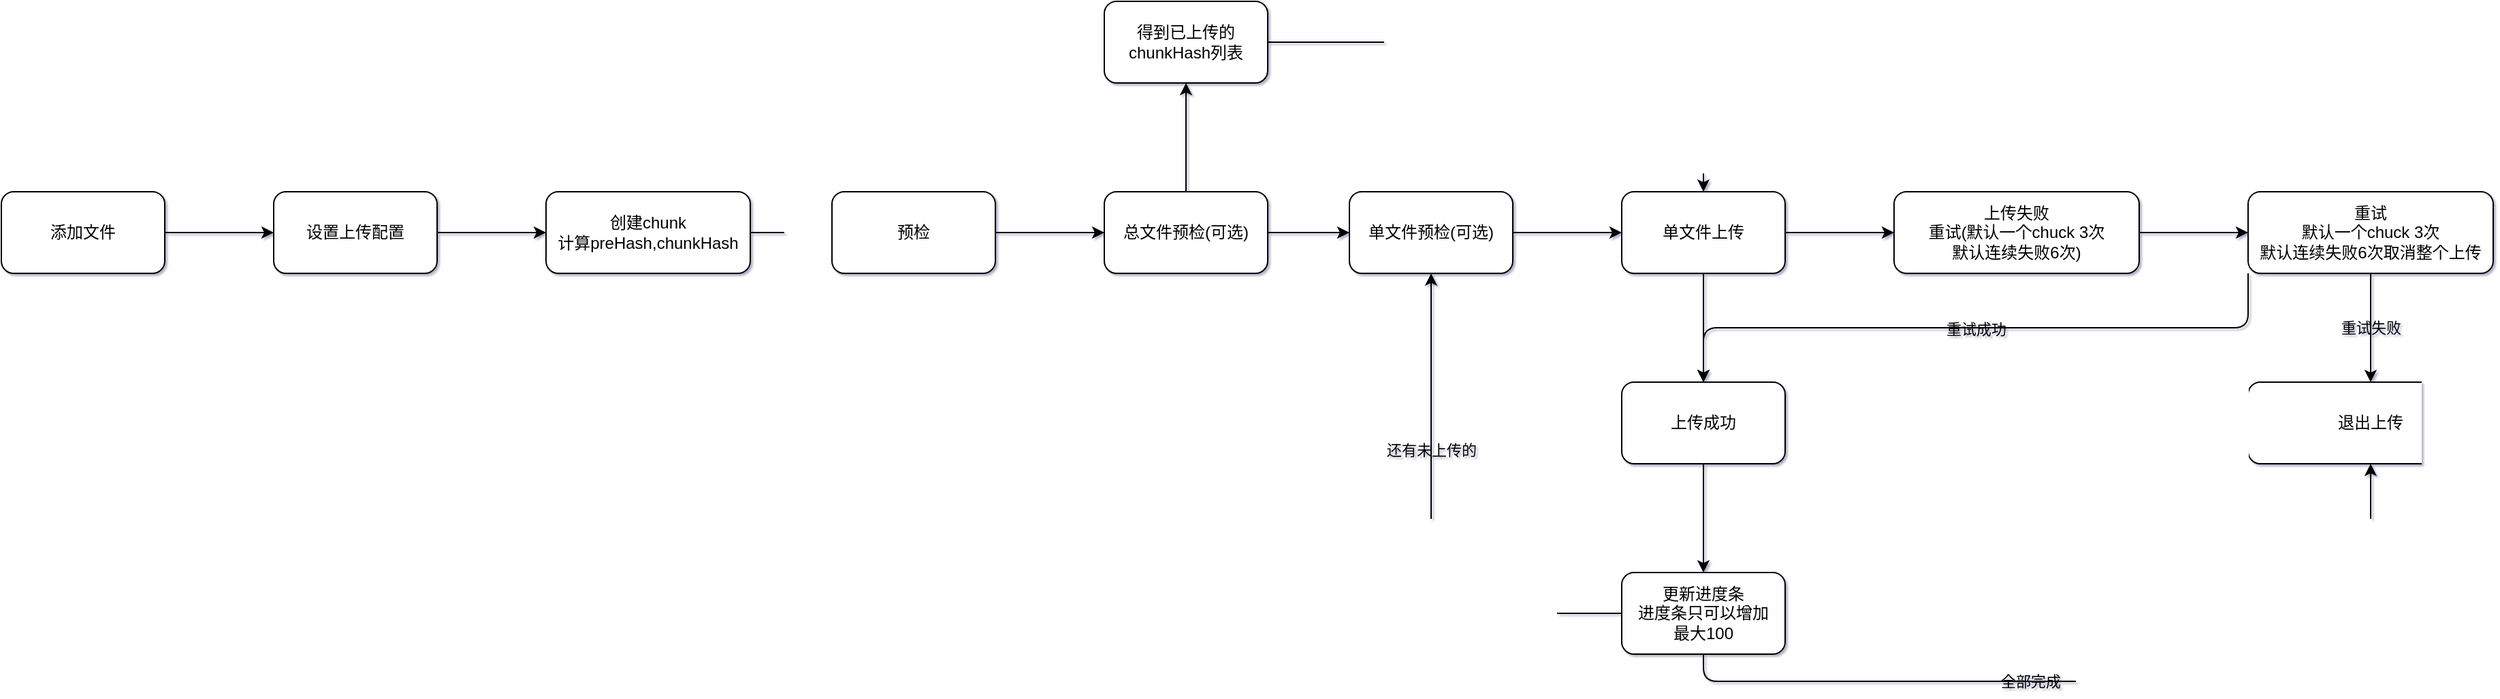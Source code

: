 <mxfile version="21.2.1" type="github">
  <diagram name="第 1 页" id="U38pYlGBrGNYsR3tnVjK">
    <mxGraphModel dx="1781" dy="576" grid="1" gridSize="10" guides="1" tooltips="1" connect="1" arrows="1" fold="1" page="1" pageScale="1" pageWidth="827" pageHeight="1169" background="none" math="0" shadow="1">
      <root>
        <mxCell id="0" />
        <mxCell id="1" parent="0" />
        <mxCell id="q2HGxqcZNZlD7bTHZVSu-3" value="" style="edgeStyle=orthogonalEdgeStyle;rounded=1;orthogonalLoop=1;jettySize=auto;html=1;labelBackgroundColor=none;fontColor=default;" parent="1" source="q2HGxqcZNZlD7bTHZVSu-1" target="q2HGxqcZNZlD7bTHZVSu-2" edge="1">
          <mxGeometry relative="1" as="geometry" />
        </mxCell>
        <mxCell id="UfD8jkBAWXUjS04RnGCD-2" value="" style="edgeStyle=orthogonalEdgeStyle;rounded=1;orthogonalLoop=1;jettySize=auto;html=1;labelBackgroundColor=none;fontColor=default;" parent="1" source="q2HGxqcZNZlD7bTHZVSu-1" target="UfD8jkBAWXUjS04RnGCD-1" edge="1">
          <mxGeometry relative="1" as="geometry" />
        </mxCell>
        <mxCell id="q2HGxqcZNZlD7bTHZVSu-1" value="设置上传配置" style="rounded=1;whiteSpace=wrap;html=1;direction=west;labelBackgroundColor=none;" parent="1" vertex="1">
          <mxGeometry x="10" y="230" width="120" height="60" as="geometry" />
        </mxCell>
        <mxCell id="q2HGxqcZNZlD7bTHZVSu-2" value="创建chunk&lt;br&gt;计算preHash,chunkHash" style="rounded=1;whiteSpace=wrap;html=1;direction=west;labelBackgroundColor=none;" parent="1" vertex="1">
          <mxGeometry x="210" y="230" width="150" height="60" as="geometry" />
        </mxCell>
        <mxCell id="UfD8jkBAWXUjS04RnGCD-4" value="" style="edgeStyle=orthogonalEdgeStyle;rounded=1;orthogonalLoop=1;jettySize=auto;html=1;labelBackgroundColor=none;fontColor=default;" parent="1" source="UfD8jkBAWXUjS04RnGCD-1" target="UfD8jkBAWXUjS04RnGCD-3" edge="1">
          <mxGeometry relative="1" as="geometry">
            <Array as="points">
              <mxPoint x="650" y="260" />
              <mxPoint x="650" y="260" />
            </Array>
          </mxGeometry>
        </mxCell>
        <mxCell id="UfD8jkBAWXUjS04RnGCD-10" value="" style="edgeStyle=orthogonalEdgeStyle;rounded=1;orthogonalLoop=1;jettySize=auto;html=1;labelBackgroundColor=none;fontColor=default;" parent="1" source="UfD8jkBAWXUjS04RnGCD-1" target="UfD8jkBAWXUjS04RnGCD-9" edge="1">
          <mxGeometry relative="1" as="geometry" />
        </mxCell>
        <mxCell id="UfD8jkBAWXUjS04RnGCD-1" value="预检" style="rounded=1;whiteSpace=wrap;html=1;direction=west;labelBackgroundColor=none;" parent="1" vertex="1">
          <mxGeometry x="420" y="230" width="120" height="60" as="geometry" />
        </mxCell>
        <mxCell id="UfD8jkBAWXUjS04RnGCD-12" value="" style="edgeStyle=orthogonalEdgeStyle;rounded=1;orthogonalLoop=1;jettySize=auto;html=1;labelBackgroundColor=none;fontColor=default;" parent="1" source="UfD8jkBAWXUjS04RnGCD-3" target="UfD8jkBAWXUjS04RnGCD-11" edge="1">
          <mxGeometry relative="1" as="geometry" />
        </mxCell>
        <mxCell id="UfD8jkBAWXUjS04RnGCD-3" value="总文件预检(可选)" style="rounded=1;whiteSpace=wrap;html=1;direction=west;labelBackgroundColor=none;" parent="1" vertex="1">
          <mxGeometry x="620" y="230" width="120" height="60" as="geometry" />
        </mxCell>
        <mxCell id="UfD8jkBAWXUjS04RnGCD-14" value="" style="edgeStyle=orthogonalEdgeStyle;rounded=1;orthogonalLoop=1;jettySize=auto;html=1;labelBackgroundColor=none;fontColor=default;" parent="1" source="UfD8jkBAWXUjS04RnGCD-9" target="UfD8jkBAWXUjS04RnGCD-13" edge="1">
          <mxGeometry relative="1" as="geometry" />
        </mxCell>
        <mxCell id="UfD8jkBAWXUjS04RnGCD-9" value="单文件预检(可选)" style="rounded=1;whiteSpace=wrap;html=1;direction=west;labelBackgroundColor=none;" parent="1" vertex="1">
          <mxGeometry x="800" y="230" width="120" height="60" as="geometry" />
        </mxCell>
        <mxCell id="UfD8jkBAWXUjS04RnGCD-16" style="edgeStyle=orthogonalEdgeStyle;rounded=1;orthogonalLoop=1;jettySize=auto;html=1;exitX=0;exitY=0.5;exitDx=0;exitDy=0;entryX=0.5;entryY=1;entryDx=0;entryDy=0;labelBackgroundColor=none;fontColor=default;" parent="1" source="UfD8jkBAWXUjS04RnGCD-11" target="UfD8jkBAWXUjS04RnGCD-13" edge="1">
          <mxGeometry relative="1" as="geometry" />
        </mxCell>
        <mxCell id="UfD8jkBAWXUjS04RnGCD-11" value="得到已上传的chunkHash列表" style="rounded=1;whiteSpace=wrap;html=1;direction=west;labelBackgroundColor=none;" parent="1" vertex="1">
          <mxGeometry x="620" y="90" width="120" height="60" as="geometry" />
        </mxCell>
        <mxCell id="UfD8jkBAWXUjS04RnGCD-18" value="" style="edgeStyle=orthogonalEdgeStyle;rounded=1;orthogonalLoop=1;jettySize=auto;html=1;labelBackgroundColor=none;fontColor=default;" parent="1" source="UfD8jkBAWXUjS04RnGCD-13" target="UfD8jkBAWXUjS04RnGCD-17" edge="1">
          <mxGeometry relative="1" as="geometry" />
        </mxCell>
        <mxCell id="UfD8jkBAWXUjS04RnGCD-24" value="" style="edgeStyle=orthogonalEdgeStyle;rounded=1;orthogonalLoop=1;jettySize=auto;html=1;labelBackgroundColor=none;fontColor=default;" parent="1" source="UfD8jkBAWXUjS04RnGCD-13" target="UfD8jkBAWXUjS04RnGCD-23" edge="1">
          <mxGeometry relative="1" as="geometry" />
        </mxCell>
        <mxCell id="UfD8jkBAWXUjS04RnGCD-13" value="单文件上传" style="rounded=1;whiteSpace=wrap;html=1;direction=west;labelBackgroundColor=none;" parent="1" vertex="1">
          <mxGeometry x="1000" y="230" width="120" height="60" as="geometry" />
        </mxCell>
        <mxCell id="UfD8jkBAWXUjS04RnGCD-20" value="" style="edgeStyle=orthogonalEdgeStyle;rounded=1;orthogonalLoop=1;jettySize=auto;html=1;labelBackgroundColor=none;fontColor=default;" parent="1" source="UfD8jkBAWXUjS04RnGCD-17" target="UfD8jkBAWXUjS04RnGCD-19" edge="1">
          <mxGeometry relative="1" as="geometry" />
        </mxCell>
        <mxCell id="UfD8jkBAWXUjS04RnGCD-17" value="上传失败&lt;br&gt;重试(默认一个chuck 3次&lt;br&gt;默认连续失败6次)" style="rounded=1;whiteSpace=wrap;html=1;direction=west;labelBackgroundColor=none;" parent="1" vertex="1">
          <mxGeometry x="1200" y="230" width="180" height="60" as="geometry" />
        </mxCell>
        <mxCell id="UfD8jkBAWXUjS04RnGCD-26" value="重试失败" style="edgeStyle=orthogonalEdgeStyle;rounded=1;orthogonalLoop=1;jettySize=auto;html=1;labelBackgroundColor=none;fontColor=default;" parent="1" source="UfD8jkBAWXUjS04RnGCD-19" target="UfD8jkBAWXUjS04RnGCD-25" edge="1">
          <mxGeometry relative="1" as="geometry" />
        </mxCell>
        <mxCell id="UfD8jkBAWXUjS04RnGCD-27" style="edgeStyle=orthogonalEdgeStyle;rounded=1;orthogonalLoop=1;jettySize=auto;html=1;exitX=1;exitY=0;exitDx=0;exitDy=0;labelBackgroundColor=none;fontColor=default;" parent="1" source="UfD8jkBAWXUjS04RnGCD-19" target="UfD8jkBAWXUjS04RnGCD-23" edge="1">
          <mxGeometry relative="1" as="geometry" />
        </mxCell>
        <mxCell id="UfD8jkBAWXUjS04RnGCD-28" value="重试成功" style="edgeLabel;html=1;align=center;verticalAlign=middle;resizable=0;points=[];rounded=1;labelBackgroundColor=none;" parent="UfD8jkBAWXUjS04RnGCD-27" vertex="1" connectable="0">
          <mxGeometry x="-0.054" y="1" relative="1" as="geometry">
            <mxPoint x="-13" as="offset" />
          </mxGeometry>
        </mxCell>
        <mxCell id="UfD8jkBAWXUjS04RnGCD-19" value="重试&lt;br&gt;默认一个chuck 3次&lt;br&gt;默认连续失败6次取消整个上传" style="rounded=1;whiteSpace=wrap;html=1;direction=west;labelBackgroundColor=none;" parent="1" vertex="1">
          <mxGeometry x="1460" y="230" width="180" height="60" as="geometry" />
        </mxCell>
        <mxCell id="UfD8jkBAWXUjS04RnGCD-30" value="" style="edgeStyle=orthogonalEdgeStyle;rounded=1;orthogonalLoop=1;jettySize=auto;html=1;labelBackgroundColor=none;fontColor=default;" parent="1" source="UfD8jkBAWXUjS04RnGCD-23" target="UfD8jkBAWXUjS04RnGCD-29" edge="1">
          <mxGeometry relative="1" as="geometry" />
        </mxCell>
        <mxCell id="UfD8jkBAWXUjS04RnGCD-23" value="上传成功" style="rounded=1;whiteSpace=wrap;html=1;direction=west;labelBackgroundColor=none;" parent="1" vertex="1">
          <mxGeometry x="1000" y="370" width="120" height="60" as="geometry" />
        </mxCell>
        <mxCell id="UfD8jkBAWXUjS04RnGCD-25" value="退出上传" style="rounded=1;whiteSpace=wrap;html=1;direction=west;labelBackgroundColor=none;" parent="1" vertex="1">
          <mxGeometry x="1460" y="370" width="180" height="60" as="geometry" />
        </mxCell>
        <mxCell id="UfD8jkBAWXUjS04RnGCD-33" value="全部完成" style="edgeStyle=orthogonalEdgeStyle;rounded=1;orthogonalLoop=1;jettySize=auto;html=1;exitX=0.5;exitY=0;exitDx=0;exitDy=0;entryX=0.5;entryY=0;entryDx=0;entryDy=0;labelBackgroundColor=none;fontColor=default;" parent="1" source="UfD8jkBAWXUjS04RnGCD-29" target="UfD8jkBAWXUjS04RnGCD-25" edge="1">
          <mxGeometry x="-0.224" relative="1" as="geometry">
            <mxPoint as="offset" />
          </mxGeometry>
        </mxCell>
        <mxCell id="UfD8jkBAWXUjS04RnGCD-34" value="还有未上传的" style="edgeStyle=orthogonalEdgeStyle;rounded=1;orthogonalLoop=1;jettySize=auto;html=1;exitX=1;exitY=0.5;exitDx=0;exitDy=0;entryX=0.5;entryY=0;entryDx=0;entryDy=0;labelBackgroundColor=none;fontColor=default;" parent="1" source="UfD8jkBAWXUjS04RnGCD-29" target="UfD8jkBAWXUjS04RnGCD-9" edge="1">
          <mxGeometry x="0.333" relative="1" as="geometry">
            <mxPoint as="offset" />
          </mxGeometry>
        </mxCell>
        <mxCell id="UfD8jkBAWXUjS04RnGCD-29" value="更新进度条&lt;br&gt;进度条只可以增加&lt;br&gt;最大100" style="rounded=1;whiteSpace=wrap;html=1;direction=west;labelBackgroundColor=none;" parent="1" vertex="1">
          <mxGeometry x="1000" y="510" width="120" height="60" as="geometry" />
        </mxCell>
        <mxCell id="9Fu69IyQz4KwVvhQxOtz-1" style="edgeStyle=orthogonalEdgeStyle;rounded=1;orthogonalLoop=1;jettySize=auto;html=1;exitX=0;exitY=0.5;exitDx=0;exitDy=0;entryX=1;entryY=0.5;entryDx=0;entryDy=0;labelBackgroundColor=none;fontColor=default;" parent="1" source="UfD8jkBAWXUjS04RnGCD-35" target="q2HGxqcZNZlD7bTHZVSu-1" edge="1">
          <mxGeometry relative="1" as="geometry" />
        </mxCell>
        <mxCell id="UfD8jkBAWXUjS04RnGCD-35" value="添加文件" style="rounded=1;whiteSpace=wrap;html=1;direction=west;labelBackgroundColor=none;" parent="1" vertex="1">
          <mxGeometry x="-190" y="230" width="120" height="60" as="geometry" />
        </mxCell>
      </root>
    </mxGraphModel>
  </diagram>
</mxfile>
